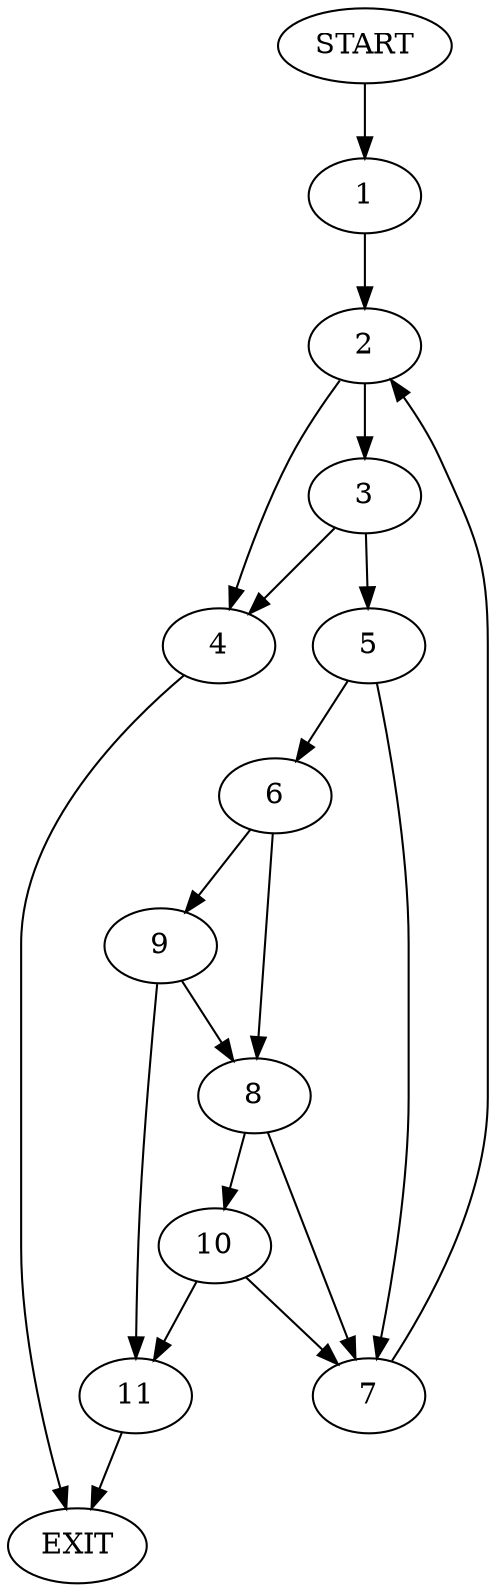 digraph {
0 [label="START"]
12 [label="EXIT"]
0 -> 1
1 -> 2
2 -> 3
2 -> 4
3 -> 5
3 -> 4
4 -> 12
5 -> 6
5 -> 7
7 -> 2
6 -> 8
6 -> 9
8 -> 10
8 -> 7
9 -> 11
9 -> 8
11 -> 12
10 -> 11
10 -> 7
}
